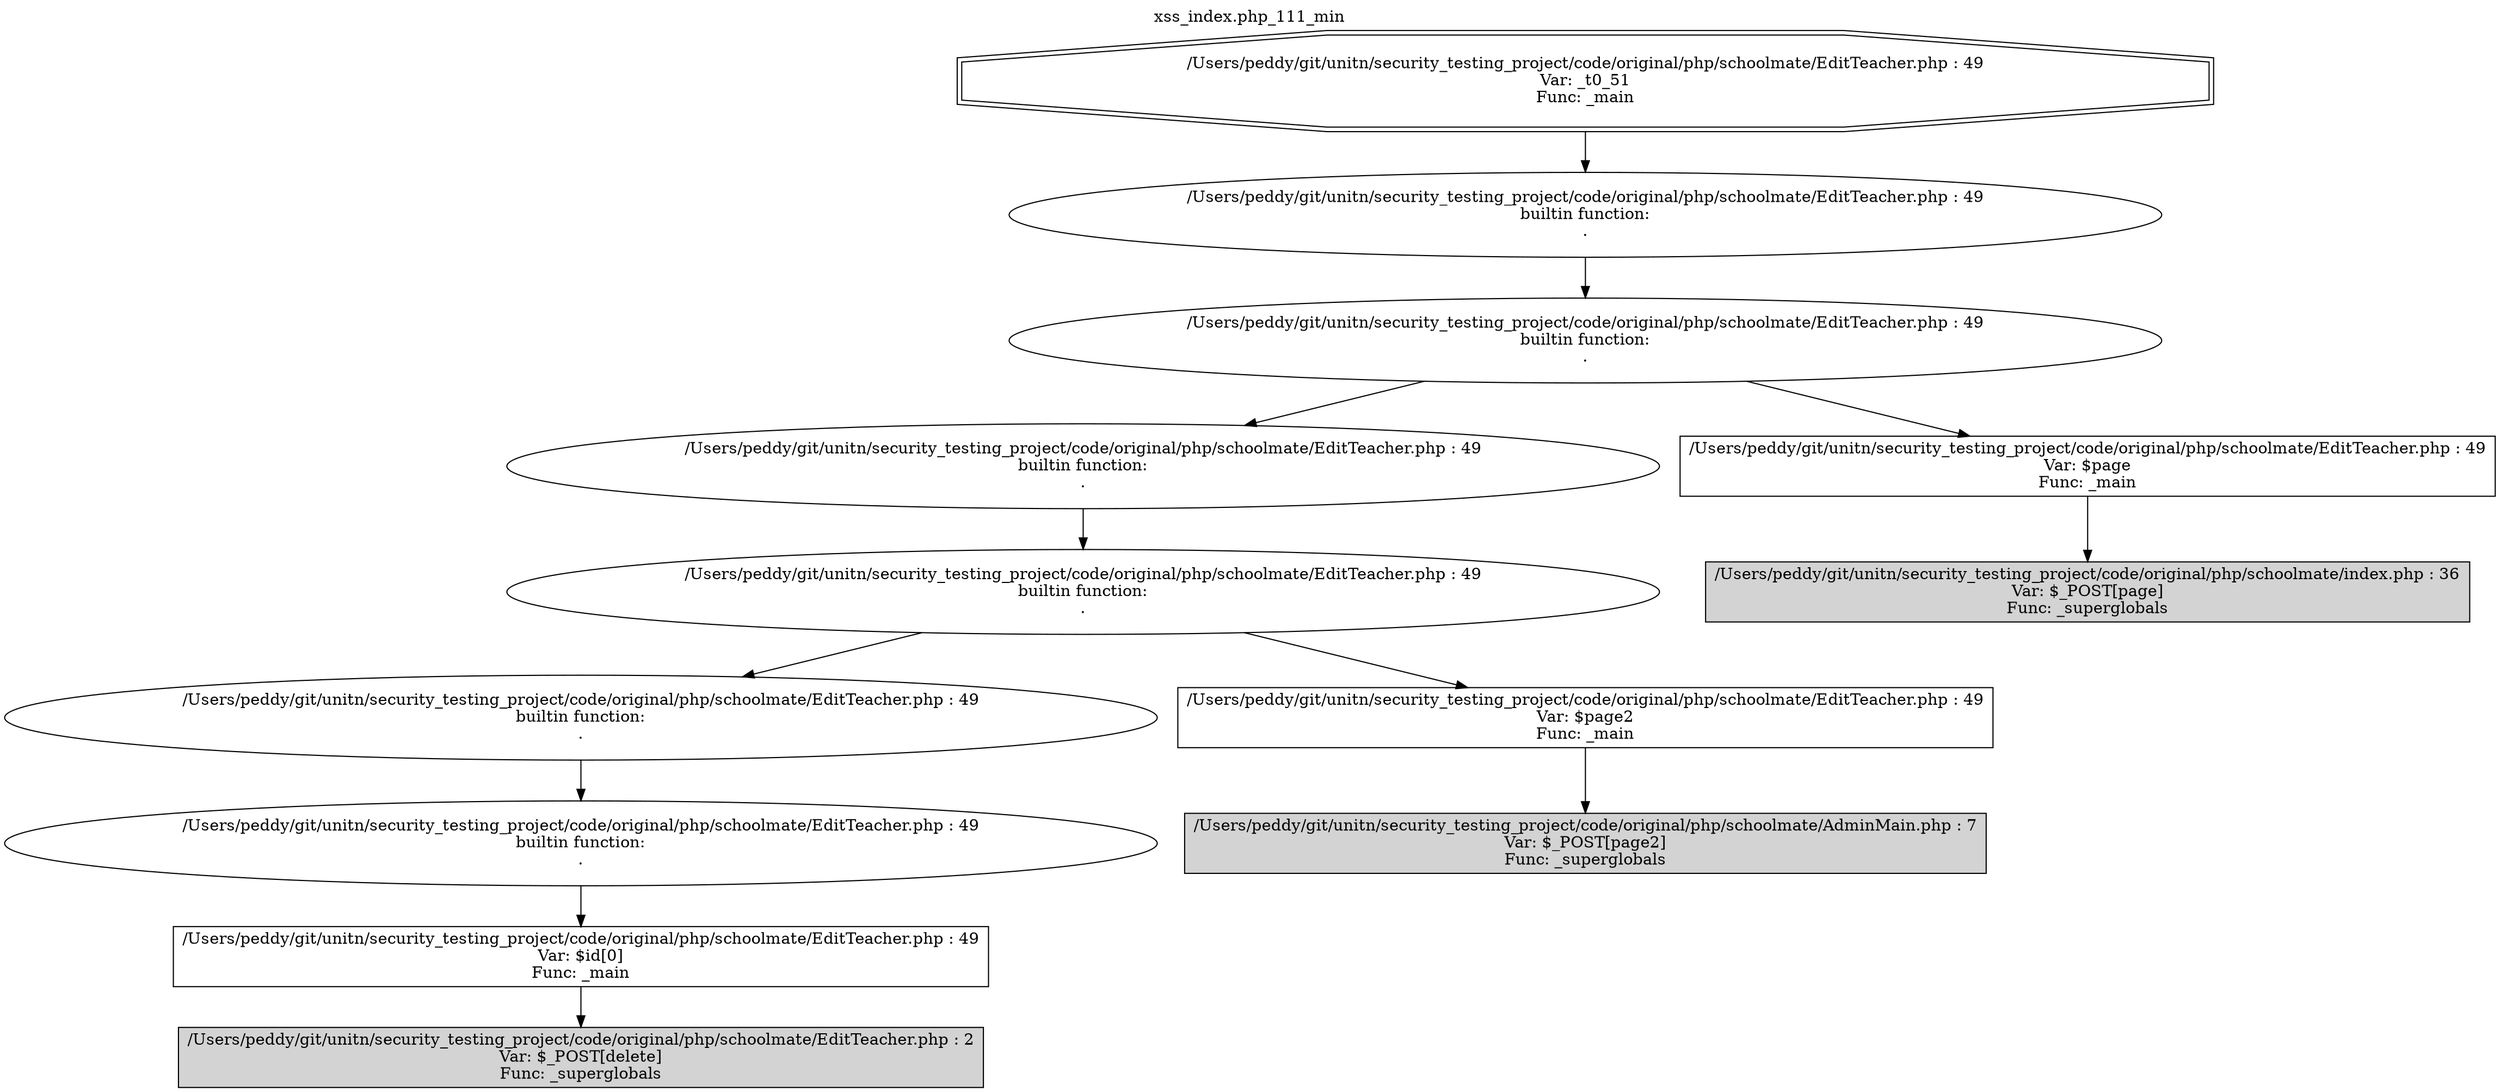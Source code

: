 digraph cfg {
  label="xss_index.php_111_min";
  labelloc=t;
  n1 [shape=doubleoctagon, label="/Users/peddy/git/unitn/security_testing_project/code/original/php/schoolmate/EditTeacher.php : 49\nVar: _t0_51\nFunc: _main\n"];
  n2 [shape=ellipse, label="/Users/peddy/git/unitn/security_testing_project/code/original/php/schoolmate/EditTeacher.php : 49\nbuiltin function:\n.\n"];
  n3 [shape=ellipse, label="/Users/peddy/git/unitn/security_testing_project/code/original/php/schoolmate/EditTeacher.php : 49\nbuiltin function:\n.\n"];
  n4 [shape=ellipse, label="/Users/peddy/git/unitn/security_testing_project/code/original/php/schoolmate/EditTeacher.php : 49\nbuiltin function:\n.\n"];
  n5 [shape=ellipse, label="/Users/peddy/git/unitn/security_testing_project/code/original/php/schoolmate/EditTeacher.php : 49\nbuiltin function:\n.\n"];
  n6 [shape=ellipse, label="/Users/peddy/git/unitn/security_testing_project/code/original/php/schoolmate/EditTeacher.php : 49\nbuiltin function:\n.\n"];
  n7 [shape=ellipse, label="/Users/peddy/git/unitn/security_testing_project/code/original/php/schoolmate/EditTeacher.php : 49\nbuiltin function:\n.\n"];
  n8 [shape=box, label="/Users/peddy/git/unitn/security_testing_project/code/original/php/schoolmate/EditTeacher.php : 49\nVar: $id[0]\nFunc: _main\n"];
  n9 [shape=box, label="/Users/peddy/git/unitn/security_testing_project/code/original/php/schoolmate/EditTeacher.php : 2\nVar: $_POST[delete]\nFunc: _superglobals\n",style=filled];
  n10 [shape=box, label="/Users/peddy/git/unitn/security_testing_project/code/original/php/schoolmate/EditTeacher.php : 49\nVar: $page2\nFunc: _main\n"];
  n11 [shape=box, label="/Users/peddy/git/unitn/security_testing_project/code/original/php/schoolmate/AdminMain.php : 7\nVar: $_POST[page2]\nFunc: _superglobals\n",style=filled];
  n12 [shape=box, label="/Users/peddy/git/unitn/security_testing_project/code/original/php/schoolmate/EditTeacher.php : 49\nVar: $page\nFunc: _main\n"];
  n13 [shape=box, label="/Users/peddy/git/unitn/security_testing_project/code/original/php/schoolmate/index.php : 36\nVar: $_POST[page]\nFunc: _superglobals\n",style=filled];
  n1 -> n2;
  n2 -> n3;
  n3 -> n4;
  n3 -> n12;
  n4 -> n5;
  n5 -> n6;
  n5 -> n10;
  n6 -> n7;
  n7 -> n8;
  n8 -> n9;
  n10 -> n11;
  n12 -> n13;
}
